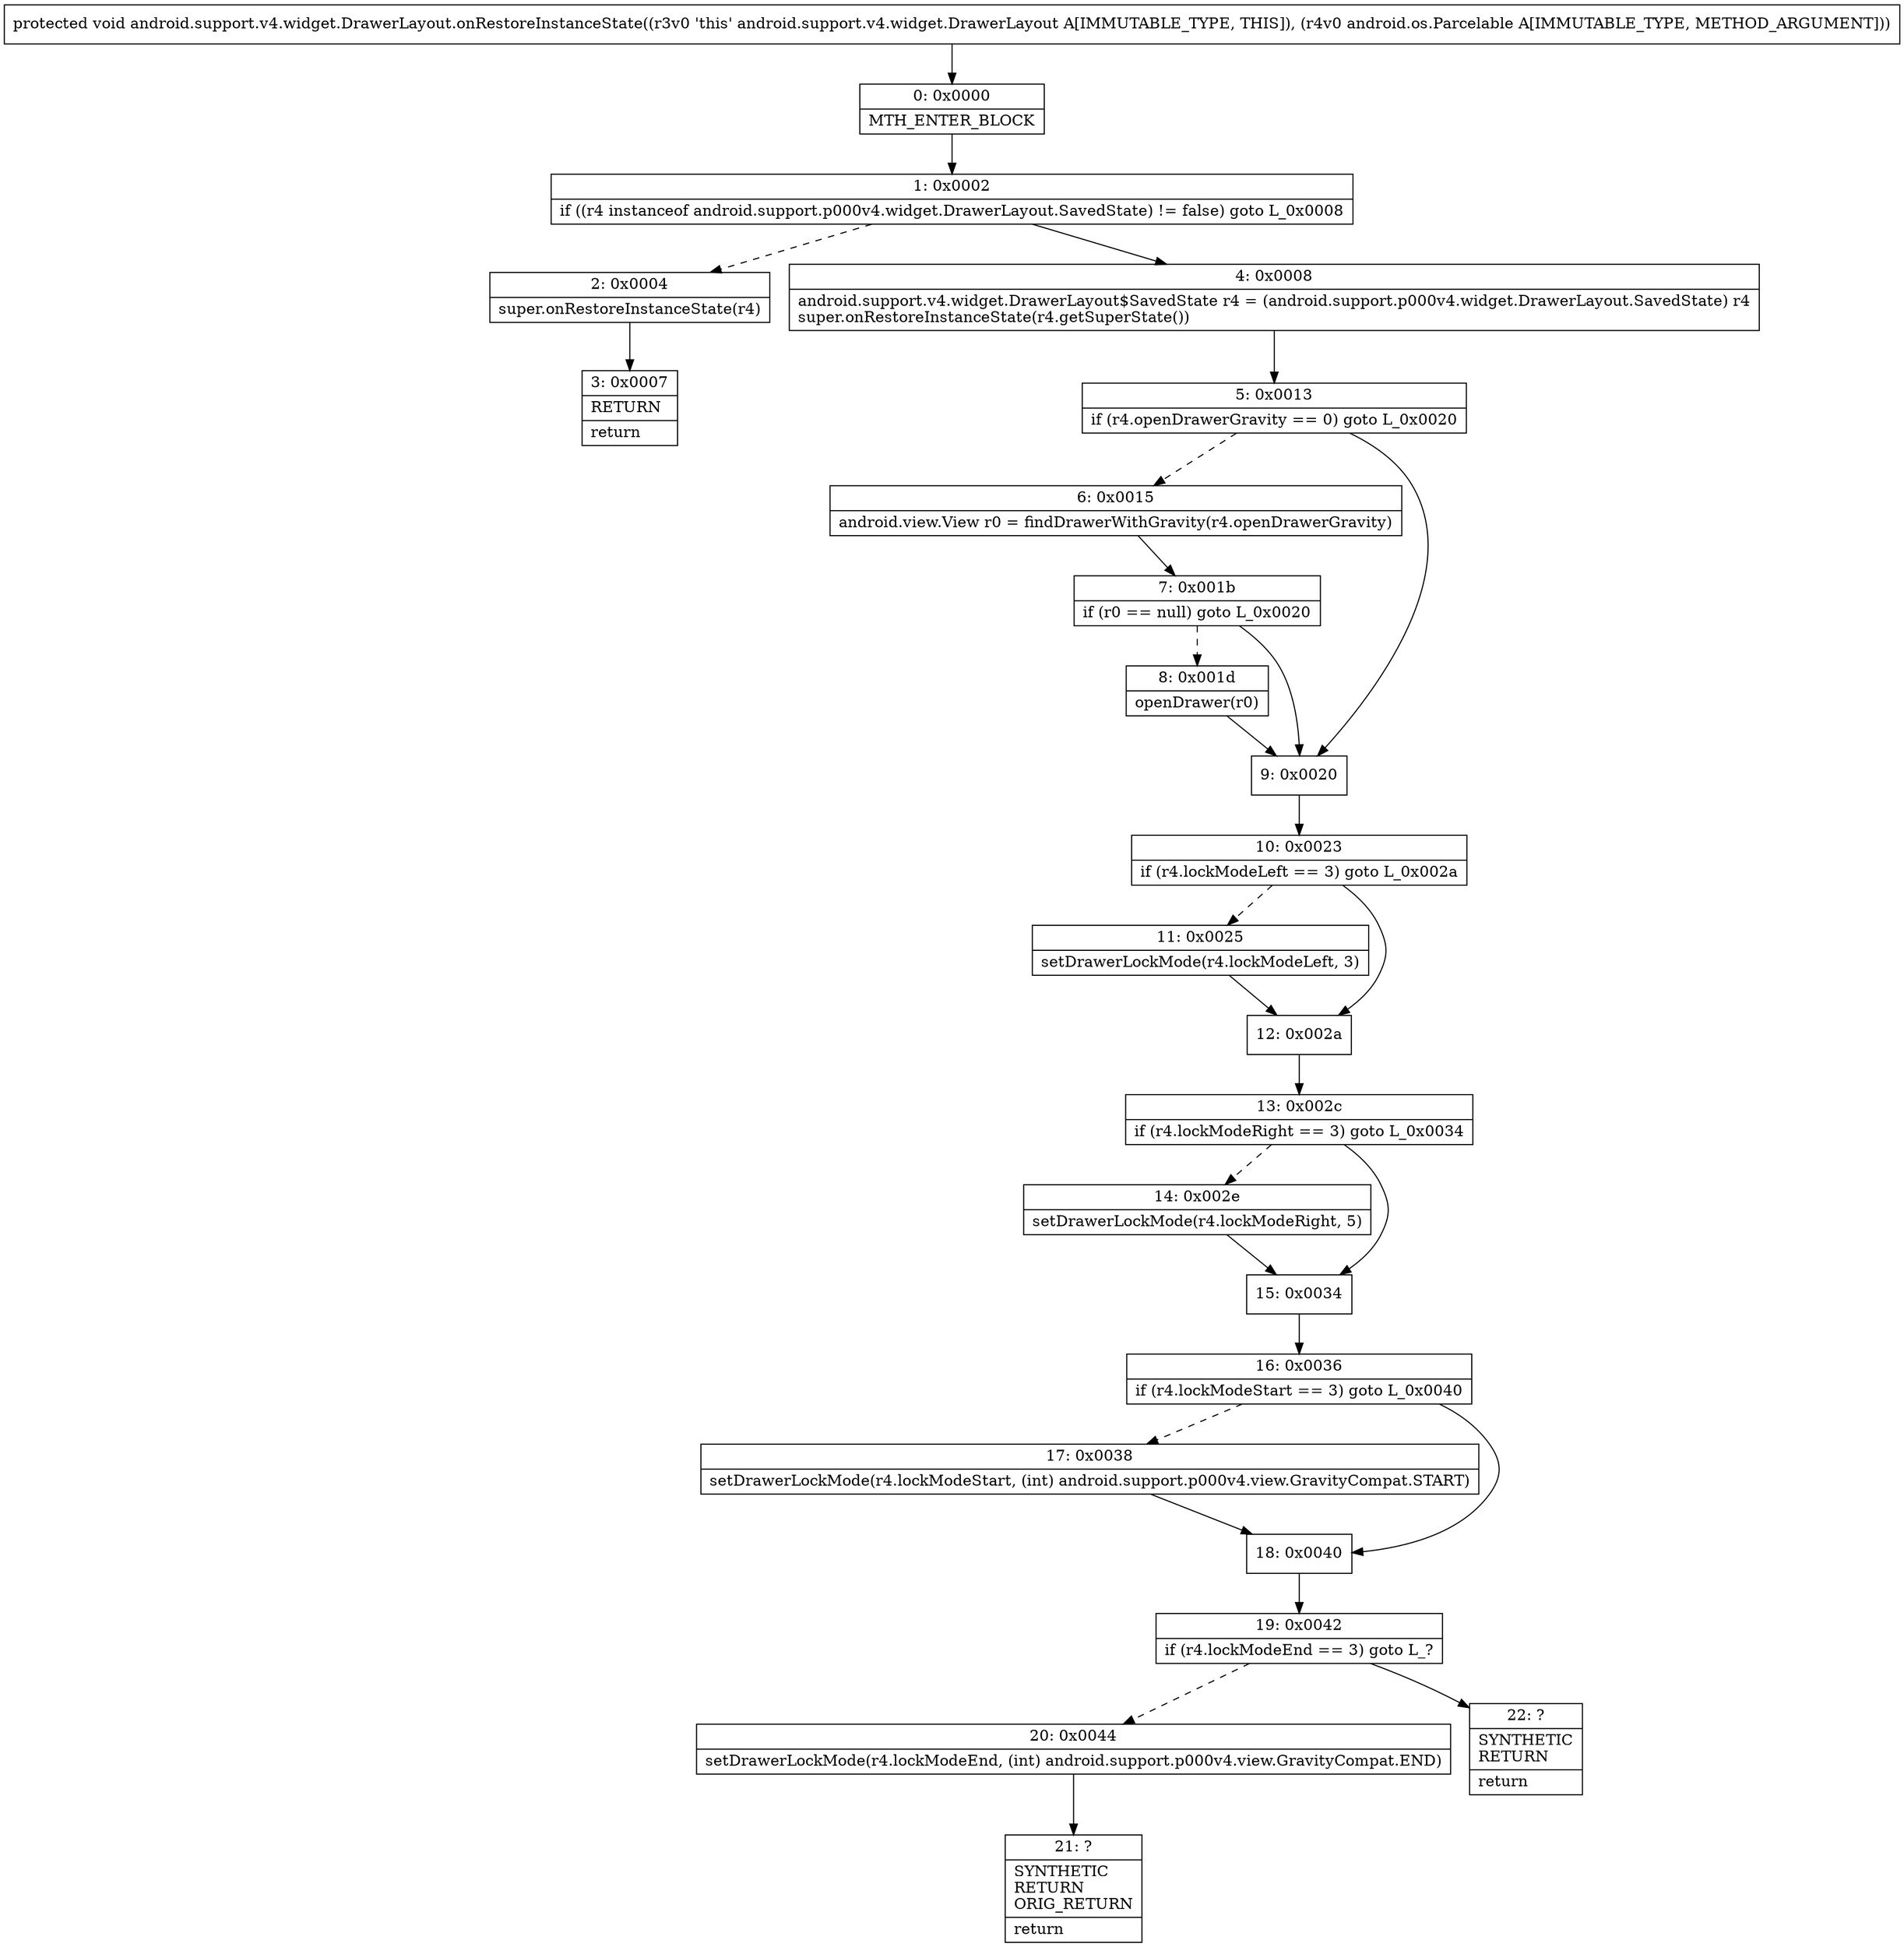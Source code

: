 digraph "CFG forandroid.support.v4.widget.DrawerLayout.onRestoreInstanceState(Landroid\/os\/Parcelable;)V" {
Node_0 [shape=record,label="{0\:\ 0x0000|MTH_ENTER_BLOCK\l}"];
Node_1 [shape=record,label="{1\:\ 0x0002|if ((r4 instanceof android.support.p000v4.widget.DrawerLayout.SavedState) != false) goto L_0x0008\l}"];
Node_2 [shape=record,label="{2\:\ 0x0004|super.onRestoreInstanceState(r4)\l}"];
Node_3 [shape=record,label="{3\:\ 0x0007|RETURN\l|return\l}"];
Node_4 [shape=record,label="{4\:\ 0x0008|android.support.v4.widget.DrawerLayout$SavedState r4 = (android.support.p000v4.widget.DrawerLayout.SavedState) r4\lsuper.onRestoreInstanceState(r4.getSuperState())\l}"];
Node_5 [shape=record,label="{5\:\ 0x0013|if (r4.openDrawerGravity == 0) goto L_0x0020\l}"];
Node_6 [shape=record,label="{6\:\ 0x0015|android.view.View r0 = findDrawerWithGravity(r4.openDrawerGravity)\l}"];
Node_7 [shape=record,label="{7\:\ 0x001b|if (r0 == null) goto L_0x0020\l}"];
Node_8 [shape=record,label="{8\:\ 0x001d|openDrawer(r0)\l}"];
Node_9 [shape=record,label="{9\:\ 0x0020}"];
Node_10 [shape=record,label="{10\:\ 0x0023|if (r4.lockModeLeft == 3) goto L_0x002a\l}"];
Node_11 [shape=record,label="{11\:\ 0x0025|setDrawerLockMode(r4.lockModeLeft, 3)\l}"];
Node_12 [shape=record,label="{12\:\ 0x002a}"];
Node_13 [shape=record,label="{13\:\ 0x002c|if (r4.lockModeRight == 3) goto L_0x0034\l}"];
Node_14 [shape=record,label="{14\:\ 0x002e|setDrawerLockMode(r4.lockModeRight, 5)\l}"];
Node_15 [shape=record,label="{15\:\ 0x0034}"];
Node_16 [shape=record,label="{16\:\ 0x0036|if (r4.lockModeStart == 3) goto L_0x0040\l}"];
Node_17 [shape=record,label="{17\:\ 0x0038|setDrawerLockMode(r4.lockModeStart, (int) android.support.p000v4.view.GravityCompat.START)\l}"];
Node_18 [shape=record,label="{18\:\ 0x0040}"];
Node_19 [shape=record,label="{19\:\ 0x0042|if (r4.lockModeEnd == 3) goto L_?\l}"];
Node_20 [shape=record,label="{20\:\ 0x0044|setDrawerLockMode(r4.lockModeEnd, (int) android.support.p000v4.view.GravityCompat.END)\l}"];
Node_21 [shape=record,label="{21\:\ ?|SYNTHETIC\lRETURN\lORIG_RETURN\l|return\l}"];
Node_22 [shape=record,label="{22\:\ ?|SYNTHETIC\lRETURN\l|return\l}"];
MethodNode[shape=record,label="{protected void android.support.v4.widget.DrawerLayout.onRestoreInstanceState((r3v0 'this' android.support.v4.widget.DrawerLayout A[IMMUTABLE_TYPE, THIS]), (r4v0 android.os.Parcelable A[IMMUTABLE_TYPE, METHOD_ARGUMENT])) }"];
MethodNode -> Node_0;
Node_0 -> Node_1;
Node_1 -> Node_2[style=dashed];
Node_1 -> Node_4;
Node_2 -> Node_3;
Node_4 -> Node_5;
Node_5 -> Node_6[style=dashed];
Node_5 -> Node_9;
Node_6 -> Node_7;
Node_7 -> Node_8[style=dashed];
Node_7 -> Node_9;
Node_8 -> Node_9;
Node_9 -> Node_10;
Node_10 -> Node_11[style=dashed];
Node_10 -> Node_12;
Node_11 -> Node_12;
Node_12 -> Node_13;
Node_13 -> Node_14[style=dashed];
Node_13 -> Node_15;
Node_14 -> Node_15;
Node_15 -> Node_16;
Node_16 -> Node_17[style=dashed];
Node_16 -> Node_18;
Node_17 -> Node_18;
Node_18 -> Node_19;
Node_19 -> Node_20[style=dashed];
Node_19 -> Node_22;
Node_20 -> Node_21;
}

